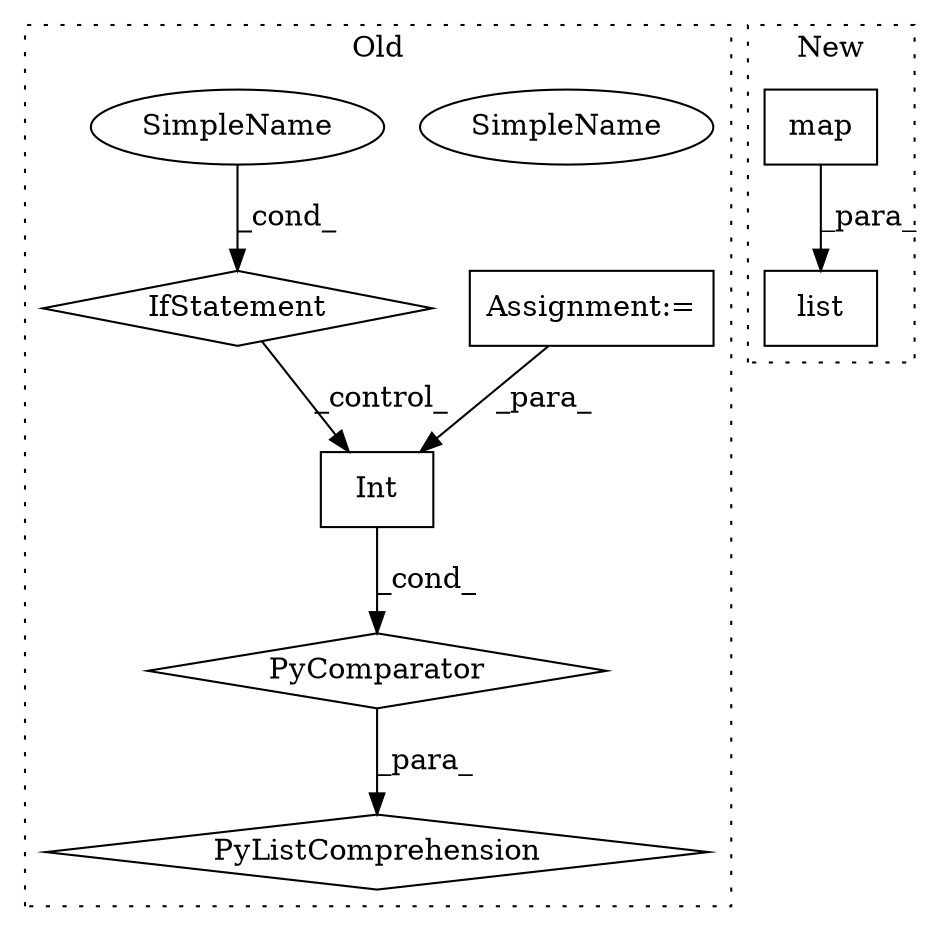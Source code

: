 digraph G {
subgraph cluster0 {
1 [label="Int" a="32" s="8372,8377" l="4,1" shape="box"];
3 [label="IfStatement" a="25" s="8442" l="55" shape="diamond"];
4 [label="SimpleName" a="42" s="8492" l="5" shape="ellipse"];
5 [label="PyListComprehension" a="109" s="8372" l="133" shape="diamond"];
6 [label="PyComparator" a="113" s="8442" l="55" shape="diamond"];
7 [label="Assignment:=" a="7" s="8442" l="55" shape="box"];
9 [label="SimpleName" a="42" s="8492" l="5" shape="ellipse"];
label = "Old";
style="dotted";
}
subgraph cluster1 {
2 [label="map" a="32" s="8225,8269" l="4,1" shape="box"];
8 [label="list" a="32" s="8220,8270" l="5,1" shape="box"];
label = "New";
style="dotted";
}
1 -> 6 [label="_cond_"];
2 -> 8 [label="_para_"];
3 -> 1 [label="_control_"];
6 -> 5 [label="_para_"];
7 -> 1 [label="_para_"];
9 -> 3 [label="_cond_"];
}